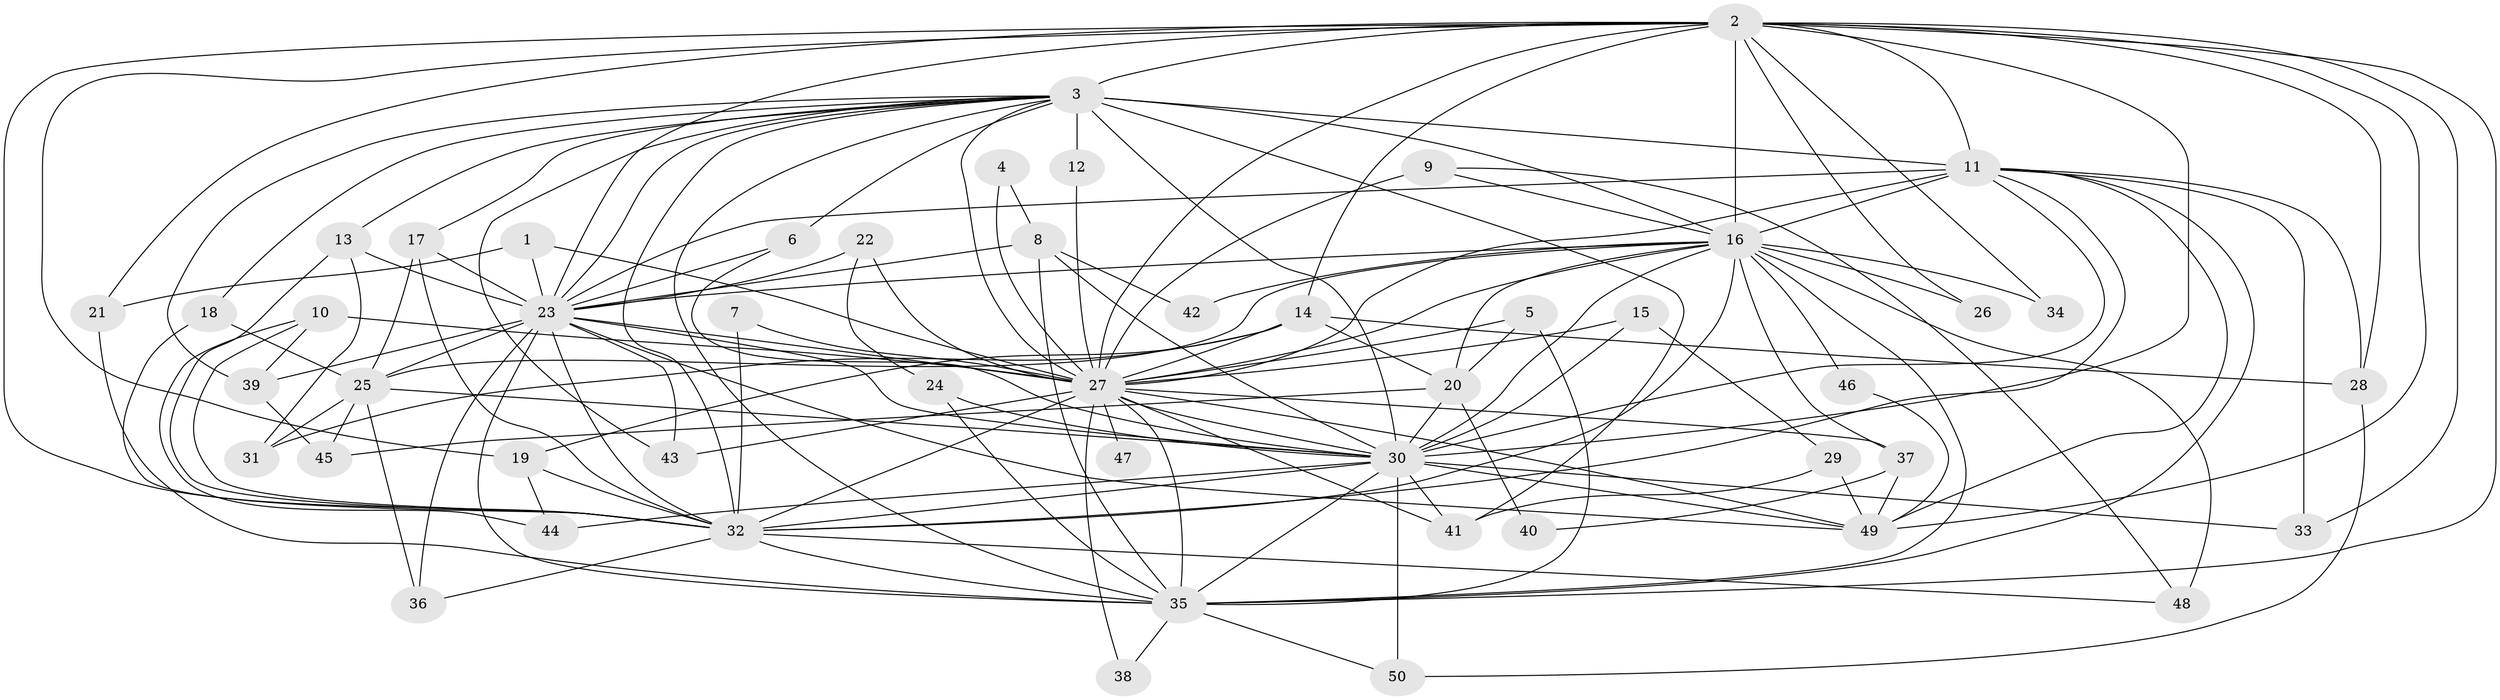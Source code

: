 // original degree distribution, {14: 0.01, 17: 0.01, 20: 0.01, 23: 0.01, 29: 0.01, 19: 0.01, 21: 0.01, 26: 0.01, 13: 0.01, 24: 0.01, 2: 0.5, 3: 0.28, 4: 0.06, 6: 0.02, 7: 0.02, 5: 0.02}
// Generated by graph-tools (version 1.1) at 2025/01/03/09/25 03:01:14]
// undirected, 50 vertices, 145 edges
graph export_dot {
graph [start="1"]
  node [color=gray90,style=filled];
  1;
  2;
  3;
  4;
  5;
  6;
  7;
  8;
  9;
  10;
  11;
  12;
  13;
  14;
  15;
  16;
  17;
  18;
  19;
  20;
  21;
  22;
  23;
  24;
  25;
  26;
  27;
  28;
  29;
  30;
  31;
  32;
  33;
  34;
  35;
  36;
  37;
  38;
  39;
  40;
  41;
  42;
  43;
  44;
  45;
  46;
  47;
  48;
  49;
  50;
  1 -- 21 [weight=1.0];
  1 -- 23 [weight=1.0];
  1 -- 27 [weight=1.0];
  2 -- 3 [weight=2.0];
  2 -- 11 [weight=2.0];
  2 -- 14 [weight=1.0];
  2 -- 16 [weight=1.0];
  2 -- 19 [weight=1.0];
  2 -- 21 [weight=1.0];
  2 -- 23 [weight=1.0];
  2 -- 26 [weight=1.0];
  2 -- 27 [weight=1.0];
  2 -- 28 [weight=1.0];
  2 -- 30 [weight=1.0];
  2 -- 32 [weight=2.0];
  2 -- 33 [weight=1.0];
  2 -- 34 [weight=1.0];
  2 -- 35 [weight=1.0];
  2 -- 49 [weight=1.0];
  3 -- 6 [weight=1.0];
  3 -- 11 [weight=4.0];
  3 -- 12 [weight=1.0];
  3 -- 13 [weight=1.0];
  3 -- 16 [weight=2.0];
  3 -- 17 [weight=1.0];
  3 -- 18 [weight=1.0];
  3 -- 23 [weight=1.0];
  3 -- 27 [weight=2.0];
  3 -- 30 [weight=2.0];
  3 -- 32 [weight=1.0];
  3 -- 35 [weight=1.0];
  3 -- 39 [weight=1.0];
  3 -- 41 [weight=1.0];
  3 -- 43 [weight=1.0];
  4 -- 8 [weight=1.0];
  4 -- 27 [weight=1.0];
  5 -- 20 [weight=1.0];
  5 -- 27 [weight=1.0];
  5 -- 35 [weight=1.0];
  6 -- 23 [weight=1.0];
  6 -- 30 [weight=2.0];
  7 -- 27 [weight=1.0];
  7 -- 32 [weight=1.0];
  8 -- 23 [weight=1.0];
  8 -- 30 [weight=1.0];
  8 -- 35 [weight=1.0];
  8 -- 42 [weight=1.0];
  9 -- 16 [weight=1.0];
  9 -- 27 [weight=2.0];
  9 -- 48 [weight=1.0];
  10 -- 27 [weight=1.0];
  10 -- 32 [weight=1.0];
  10 -- 39 [weight=1.0];
  10 -- 44 [weight=1.0];
  11 -- 16 [weight=2.0];
  11 -- 23 [weight=3.0];
  11 -- 27 [weight=3.0];
  11 -- 28 [weight=1.0];
  11 -- 30 [weight=4.0];
  11 -- 32 [weight=2.0];
  11 -- 33 [weight=1.0];
  11 -- 35 [weight=2.0];
  11 -- 49 [weight=1.0];
  12 -- 27 [weight=1.0];
  13 -- 23 [weight=1.0];
  13 -- 31 [weight=1.0];
  13 -- 32 [weight=1.0];
  14 -- 19 [weight=1.0];
  14 -- 20 [weight=1.0];
  14 -- 27 [weight=1.0];
  14 -- 28 [weight=1.0];
  14 -- 31 [weight=1.0];
  15 -- 27 [weight=1.0];
  15 -- 29 [weight=1.0];
  15 -- 30 [weight=1.0];
  16 -- 20 [weight=1.0];
  16 -- 23 [weight=1.0];
  16 -- 25 [weight=1.0];
  16 -- 26 [weight=1.0];
  16 -- 27 [weight=1.0];
  16 -- 30 [weight=1.0];
  16 -- 32 [weight=2.0];
  16 -- 34 [weight=1.0];
  16 -- 35 [weight=1.0];
  16 -- 37 [weight=2.0];
  16 -- 42 [weight=1.0];
  16 -- 46 [weight=1.0];
  16 -- 48 [weight=1.0];
  17 -- 23 [weight=1.0];
  17 -- 25 [weight=1.0];
  17 -- 32 [weight=1.0];
  18 -- 25 [weight=1.0];
  18 -- 32 [weight=1.0];
  19 -- 32 [weight=1.0];
  19 -- 44 [weight=1.0];
  20 -- 30 [weight=1.0];
  20 -- 40 [weight=1.0];
  20 -- 45 [weight=1.0];
  21 -- 35 [weight=1.0];
  22 -- 23 [weight=2.0];
  22 -- 24 [weight=1.0];
  22 -- 27 [weight=1.0];
  23 -- 25 [weight=1.0];
  23 -- 27 [weight=1.0];
  23 -- 30 [weight=2.0];
  23 -- 32 [weight=1.0];
  23 -- 35 [weight=1.0];
  23 -- 36 [weight=1.0];
  23 -- 39 [weight=1.0];
  23 -- 43 [weight=1.0];
  23 -- 49 [weight=1.0];
  24 -- 30 [weight=1.0];
  24 -- 35 [weight=1.0];
  25 -- 30 [weight=1.0];
  25 -- 31 [weight=1.0];
  25 -- 36 [weight=1.0];
  25 -- 45 [weight=1.0];
  27 -- 30 [weight=1.0];
  27 -- 32 [weight=1.0];
  27 -- 35 [weight=1.0];
  27 -- 37 [weight=1.0];
  27 -- 38 [weight=1.0];
  27 -- 41 [weight=1.0];
  27 -- 43 [weight=1.0];
  27 -- 47 [weight=1.0];
  27 -- 49 [weight=1.0];
  28 -- 50 [weight=1.0];
  29 -- 41 [weight=1.0];
  29 -- 49 [weight=1.0];
  30 -- 32 [weight=1.0];
  30 -- 33 [weight=1.0];
  30 -- 35 [weight=2.0];
  30 -- 41 [weight=1.0];
  30 -- 44 [weight=1.0];
  30 -- 49 [weight=1.0];
  30 -- 50 [weight=1.0];
  32 -- 35 [weight=2.0];
  32 -- 36 [weight=1.0];
  32 -- 48 [weight=1.0];
  35 -- 38 [weight=1.0];
  35 -- 50 [weight=1.0];
  37 -- 40 [weight=1.0];
  37 -- 49 [weight=1.0];
  39 -- 45 [weight=1.0];
  46 -- 49 [weight=1.0];
}
